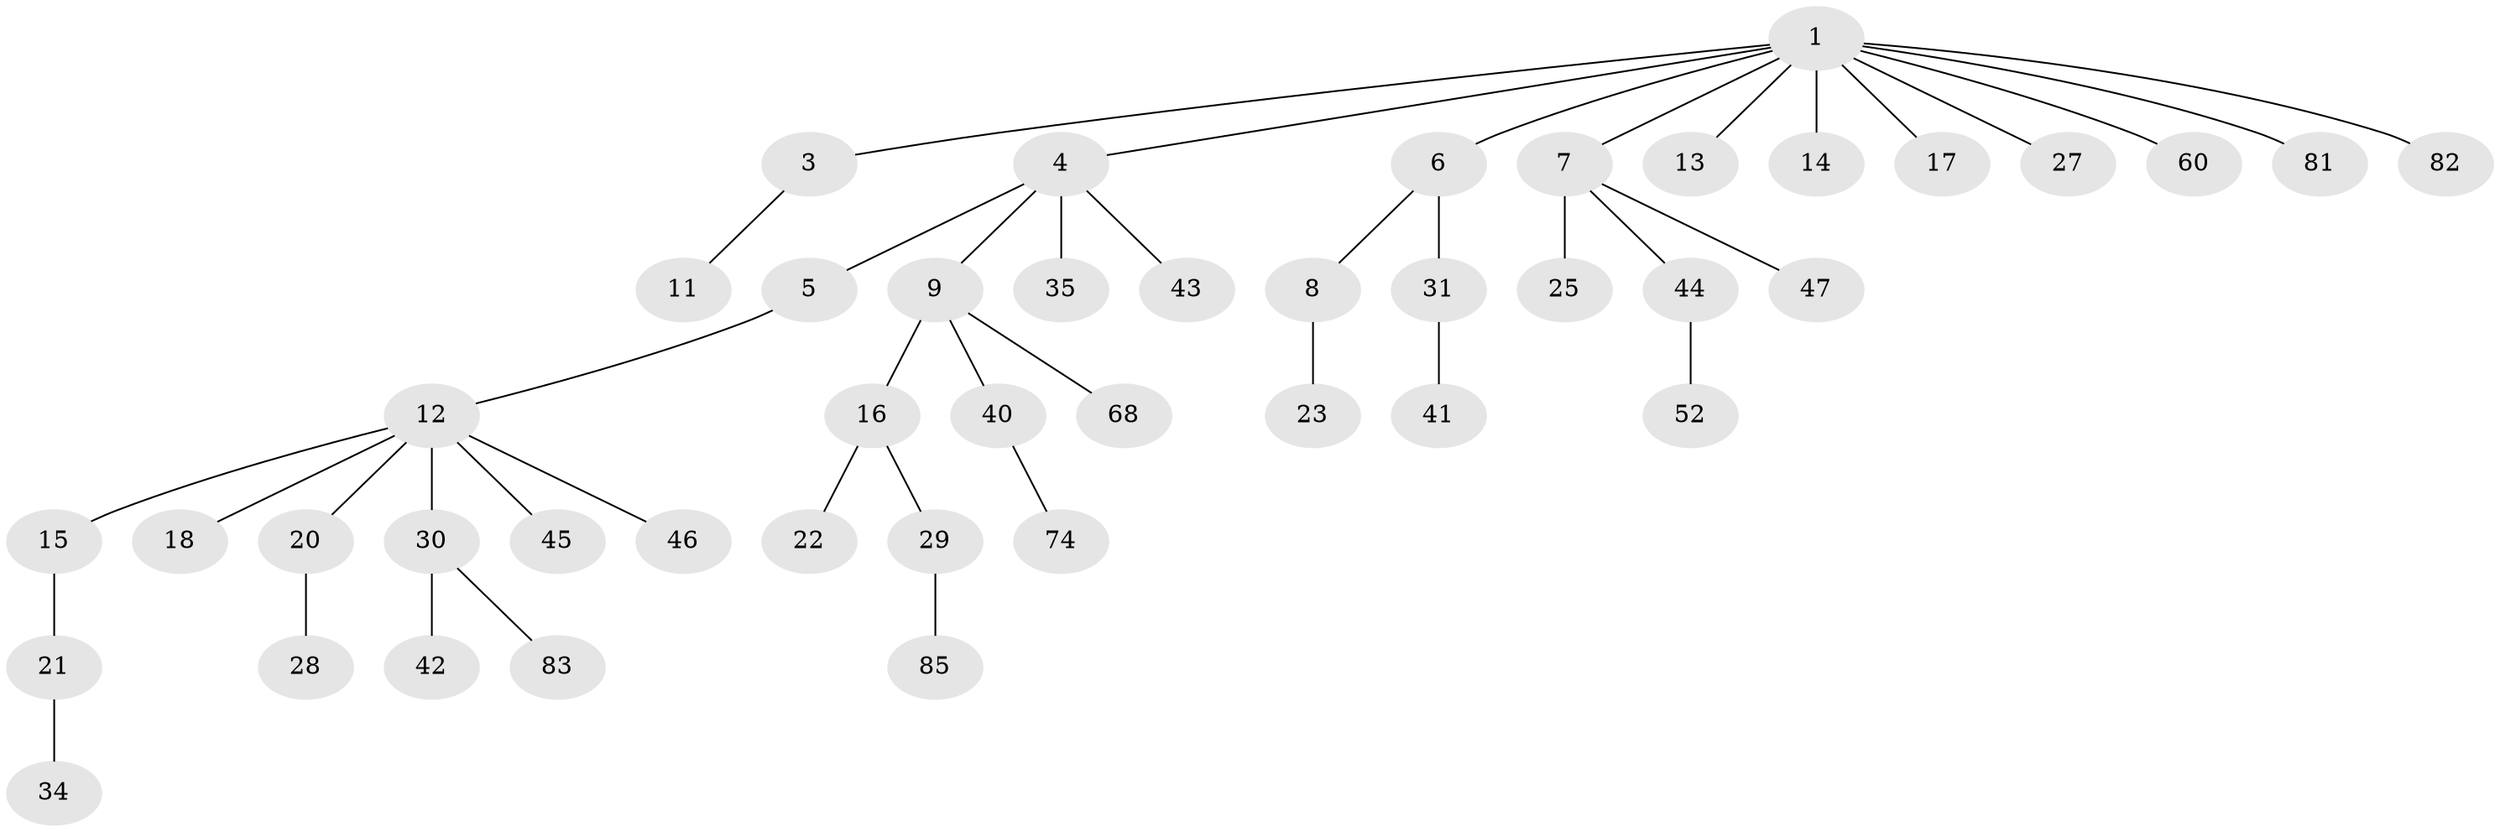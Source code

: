 // original degree distribution, {6: 0.011235955056179775, 7: 0.02247191011235955, 2: 0.23595505617977527, 5: 0.0449438202247191, 4: 0.033707865168539325, 3: 0.1348314606741573, 1: 0.5168539325842697}
// Generated by graph-tools (version 1.1) at 2025/15/03/09/25 04:15:21]
// undirected, 44 vertices, 43 edges
graph export_dot {
graph [start="1"]
  node [color=gray90,style=filled];
  1 [super="+2"];
  3;
  4;
  5 [super="+24+70+87"];
  6 [super="+69"];
  7;
  8;
  9 [super="+10+76"];
  11 [super="+37+19"];
  12 [super="+61+38"];
  13 [super="+32"];
  14;
  15 [super="+39"];
  16 [super="+33"];
  17 [super="+59+50"];
  18;
  20;
  21 [super="+56"];
  22 [super="+36"];
  23;
  25 [super="+26+75+88+64"];
  27;
  28 [super="+67+48"];
  29;
  30;
  31 [super="+54"];
  34 [super="+66+78"];
  35;
  40;
  41 [super="+79"];
  42;
  43 [super="+55"];
  44 [super="+49"];
  45 [super="+53"];
  46 [super="+58+51"];
  47;
  52 [super="+72"];
  60;
  68;
  74;
  81;
  82;
  83;
  85;
  1 -- 4;
  1 -- 6;
  1 -- 17;
  1 -- 27;
  1 -- 82;
  1 -- 81;
  1 -- 3;
  1 -- 7;
  1 -- 60;
  1 -- 13;
  1 -- 14;
  3 -- 11;
  4 -- 5;
  4 -- 9;
  4 -- 35;
  4 -- 43;
  5 -- 12;
  6 -- 8;
  6 -- 31;
  7 -- 25;
  7 -- 44;
  7 -- 47;
  8 -- 23;
  9 -- 16;
  9 -- 40;
  9 -- 68;
  12 -- 15;
  12 -- 18;
  12 -- 20;
  12 -- 30;
  12 -- 45;
  12 -- 46;
  15 -- 21;
  16 -- 22;
  16 -- 29;
  20 -- 28;
  21 -- 34;
  29 -- 85;
  30 -- 42;
  30 -- 83;
  31 -- 41;
  40 -- 74;
  44 -- 52;
}
